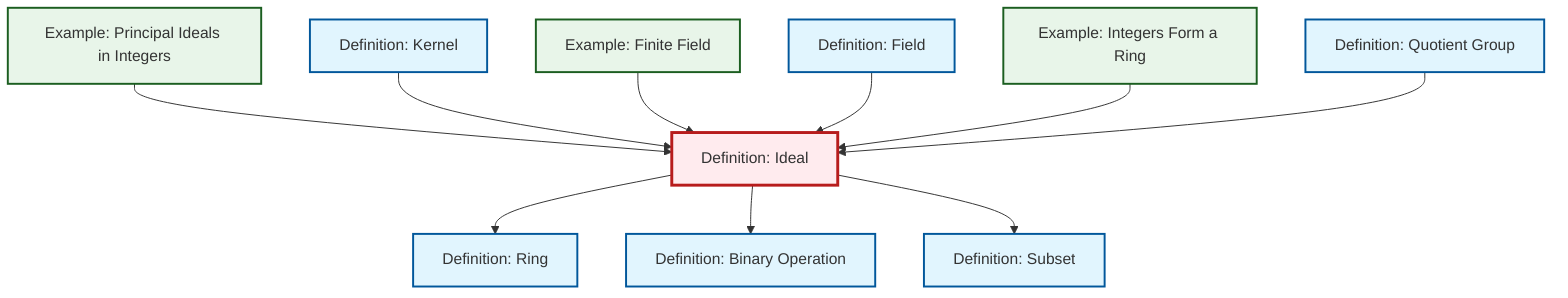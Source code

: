 graph TD
    classDef definition fill:#e1f5fe,stroke:#01579b,stroke-width:2px
    classDef theorem fill:#f3e5f5,stroke:#4a148c,stroke-width:2px
    classDef axiom fill:#fff3e0,stroke:#e65100,stroke-width:2px
    classDef example fill:#e8f5e9,stroke:#1b5e20,stroke-width:2px
    classDef current fill:#ffebee,stroke:#b71c1c,stroke-width:3px
    def-quotient-group["Definition: Quotient Group"]:::definition
    def-kernel["Definition: Kernel"]:::definition
    def-ring["Definition: Ring"]:::definition
    def-field["Definition: Field"]:::definition
    def-subset["Definition: Subset"]:::definition
    ex-finite-field["Example: Finite Field"]:::example
    def-ideal["Definition: Ideal"]:::definition
    ex-principal-ideal["Example: Principal Ideals in Integers"]:::example
    ex-integers-ring["Example: Integers Form a Ring"]:::example
    def-binary-operation["Definition: Binary Operation"]:::definition
    ex-principal-ideal --> def-ideal
    def-ideal --> def-ring
    def-kernel --> def-ideal
    ex-finite-field --> def-ideal
    def-ideal --> def-binary-operation
    def-ideal --> def-subset
    def-field --> def-ideal
    ex-integers-ring --> def-ideal
    def-quotient-group --> def-ideal
    class def-ideal current
